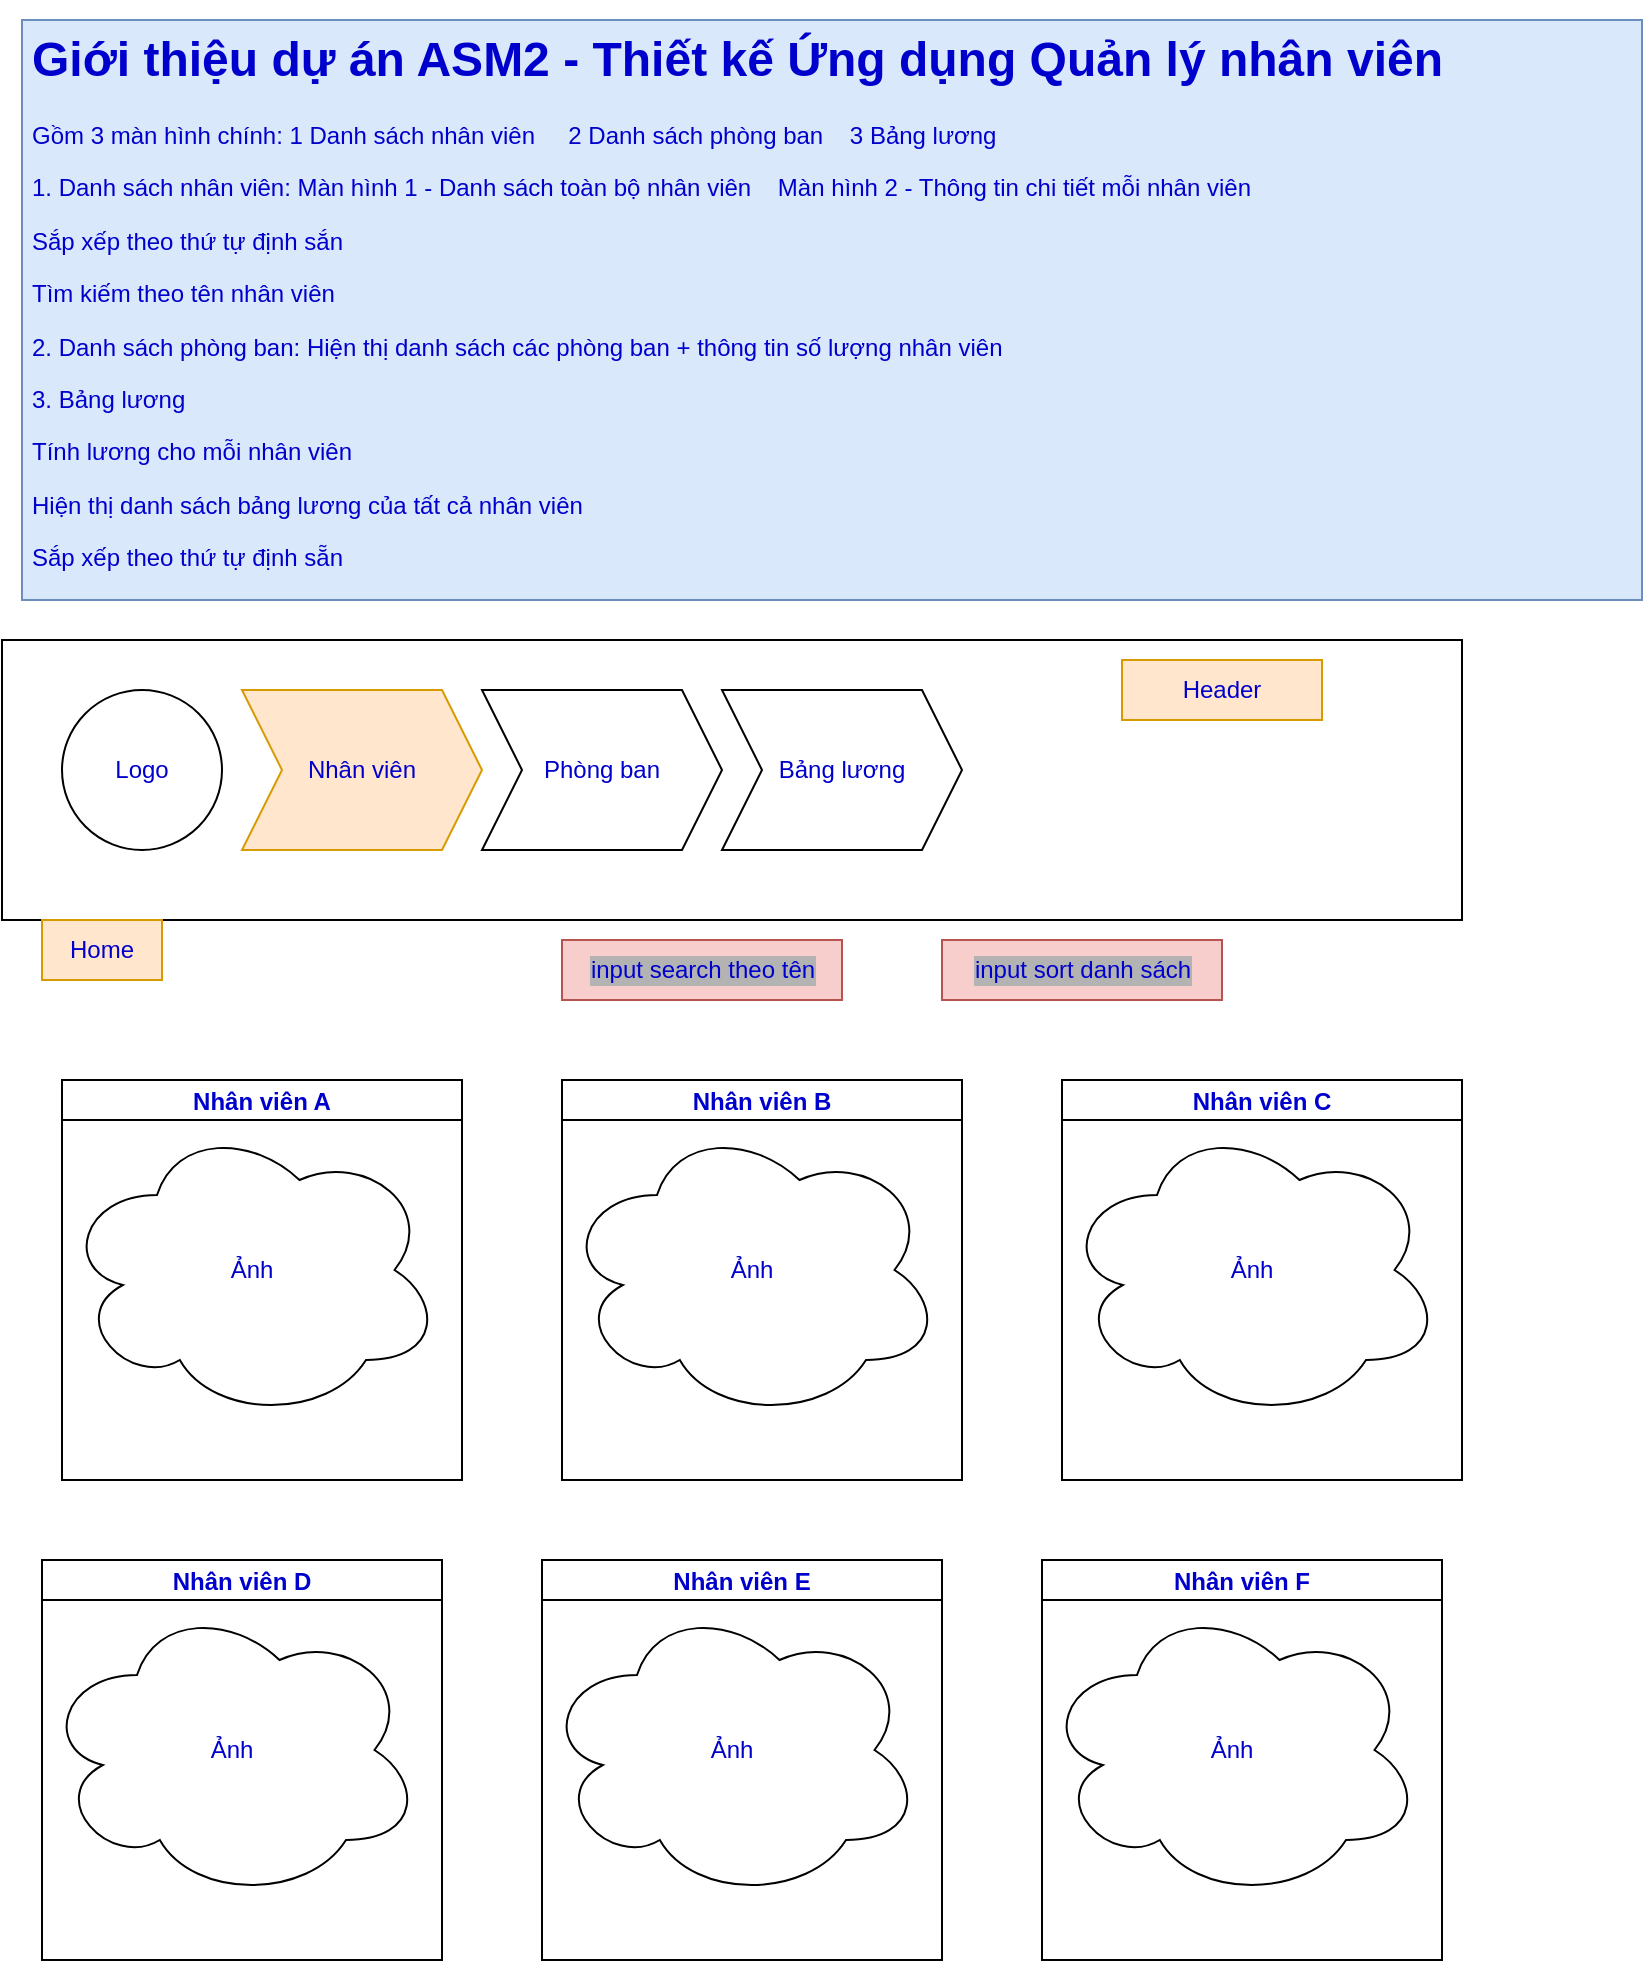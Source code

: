 <mxfile>
    <diagram id="2HHAz49fwHNZxHMtaiDb" name="Trang chủ">
        <mxGraphModel dx="733" dy="1636" grid="1" gridSize="10" guides="1" tooltips="1" connect="1" arrows="1" fold="1" page="1" pageScale="1" pageWidth="827" pageHeight="1169" math="0" shadow="0">
            <root>
                <mxCell id="0"/>
                <mxCell id="1" parent="0"/>
                <mxCell id="2" value="&lt;h1&gt;Giới thiệu dự án ASM2 - Thiết kế Ứng dụng Quản lý nhân viên&lt;/h1&gt;&lt;p&gt;Gồm 3 màn hình chính: 1 Danh sách nhân viên&amp;nbsp; &amp;nbsp; &amp;nbsp;2 Danh sách phòng ban&amp;nbsp; &amp;nbsp; 3 Bảng lương&lt;/p&gt;&lt;p&gt;1. Danh sách nhân viên: Màn hình 1 - Danh sách toàn bộ nhân viên&amp;nbsp; &amp;nbsp; Màn hình 2 - Thông tin chi tiết mỗi nhân viên&lt;/p&gt;&lt;p&gt;Sắp xếp theo thứ tự định sắn&lt;/p&gt;&lt;p&gt;Tìm kiếm theo tên nhân viên&lt;/p&gt;&lt;p&gt;2. Danh sách phòng ban: Hiện thị danh sách các phòng ban + thông tin số lượng nhân viên&lt;/p&gt;&lt;p&gt;3. Bảng lương&lt;/p&gt;&lt;p&gt;Tính lương cho mỗi nhân viên&lt;/p&gt;&lt;p&gt;Hiện thị danh sách bảng lương của tất cả nhân viên&lt;/p&gt;&lt;p&gt;Sắp xếp theo thứ tự định sẵn&lt;/p&gt;&lt;p&gt;&lt;br&gt;&lt;/p&gt;" style="text;html=1;strokeColor=#6c8ebf;fillColor=#dae8fc;spacing=5;spacingTop=-20;whiteSpace=wrap;overflow=hidden;rounded=0;fontColor=#0000CC;" parent="1" vertex="1">
                    <mxGeometry x="40" y="-1080" width="810" height="290" as="geometry"/>
                </mxCell>
                <mxCell id="3" value="" style="rounded=0;whiteSpace=wrap;html=1;fontColor=#0000CC;" parent="1" vertex="1">
                    <mxGeometry x="30" y="-770" width="730" height="140" as="geometry"/>
                </mxCell>
                <mxCell id="4" value="Header" style="text;html=1;strokeColor=#d79b00;fillColor=#ffe6cc;align=center;verticalAlign=middle;whiteSpace=wrap;rounded=0;fontColor=#0000CC;" parent="1" vertex="1">
                    <mxGeometry x="590" y="-760" width="100" height="30" as="geometry"/>
                </mxCell>
                <mxCell id="5" value="Logo" style="ellipse;whiteSpace=wrap;html=1;aspect=fixed;fontColor=#0000CC;" parent="1" vertex="1">
                    <mxGeometry x="60" y="-745" width="80" height="80" as="geometry"/>
                </mxCell>
                <mxCell id="6" value="Nhân viên" style="shape=step;perimeter=stepPerimeter;whiteSpace=wrap;html=1;fixedSize=1;fillColor=#ffe6cc;strokeColor=#d79b00;fontColor=#0000CC;" parent="1" vertex="1">
                    <mxGeometry x="150" y="-745" width="120" height="80" as="geometry"/>
                </mxCell>
                <mxCell id="7" value="Phòng ban" style="shape=step;perimeter=stepPerimeter;whiteSpace=wrap;html=1;fixedSize=1;fontColor=#0000CC;" parent="1" vertex="1">
                    <mxGeometry x="270" y="-745" width="120" height="80" as="geometry"/>
                </mxCell>
                <mxCell id="8" value="Bảng lương" style="shape=step;perimeter=stepPerimeter;whiteSpace=wrap;html=1;fixedSize=1;fontColor=#0000CC;" parent="1" vertex="1">
                    <mxGeometry x="390" y="-745" width="120" height="80" as="geometry"/>
                </mxCell>
                <mxCell id="9" value="Home" style="text;html=1;strokeColor=#d79b00;fillColor=#ffe6cc;align=center;verticalAlign=middle;whiteSpace=wrap;rounded=0;fontColor=#0000CC;" parent="1" vertex="1">
                    <mxGeometry x="50" y="-630" width="60" height="30" as="geometry"/>
                </mxCell>
                <mxCell id="10" value="Nhân viên A" style="swimlane;startSize=20;fontColor=#0000CC;" parent="1" vertex="1">
                    <mxGeometry x="60" y="-550" width="200" height="200" as="geometry"/>
                </mxCell>
                <mxCell id="11" value="Ảnh" style="ellipse;shape=cloud;whiteSpace=wrap;html=1;fontColor=#0000CC;" parent="10" vertex="1">
                    <mxGeometry y="20" width="190" height="150" as="geometry"/>
                </mxCell>
                <mxCell id="12" value="Nhân viên B" style="swimlane;startSize=20;fontColor=#0000CC;" parent="1" vertex="1">
                    <mxGeometry x="310" y="-550" width="200" height="200" as="geometry"/>
                </mxCell>
                <mxCell id="13" value="Ảnh" style="ellipse;shape=cloud;whiteSpace=wrap;html=1;fontColor=#0000CC;" parent="12" vertex="1">
                    <mxGeometry y="20" width="190" height="150" as="geometry"/>
                </mxCell>
                <mxCell id="14" value="Nhân viên C" style="swimlane;startSize=20;fontColor=#0000CC;" parent="1" vertex="1">
                    <mxGeometry x="560" y="-550" width="200" height="200" as="geometry"/>
                </mxCell>
                <mxCell id="15" value="Ảnh" style="ellipse;shape=cloud;whiteSpace=wrap;html=1;fontColor=#0000CC;" parent="14" vertex="1">
                    <mxGeometry y="20" width="190" height="150" as="geometry"/>
                </mxCell>
                <mxCell id="16" value="Nhân viên D" style="swimlane;startSize=20;fontColor=#0000CC;" parent="1" vertex="1">
                    <mxGeometry x="50" y="-310" width="200" height="200" as="geometry"/>
                </mxCell>
                <mxCell id="17" value="Ảnh" style="ellipse;shape=cloud;whiteSpace=wrap;html=1;fontColor=#0000CC;" parent="16" vertex="1">
                    <mxGeometry y="20" width="190" height="150" as="geometry"/>
                </mxCell>
                <mxCell id="18" value="Nhân viên E" style="swimlane;startSize=20;fontColor=#0000CC;" parent="1" vertex="1">
                    <mxGeometry x="300" y="-310" width="200" height="200" as="geometry"/>
                </mxCell>
                <mxCell id="19" value="Ảnh" style="ellipse;shape=cloud;whiteSpace=wrap;html=1;fontColor=#0000CC;" parent="18" vertex="1">
                    <mxGeometry y="20" width="190" height="150" as="geometry"/>
                </mxCell>
                <mxCell id="20" value="Nhân viên F" style="swimlane;startSize=20;fontColor=#0000CC;" parent="1" vertex="1">
                    <mxGeometry x="550" y="-310" width="200" height="200" as="geometry"/>
                </mxCell>
                <mxCell id="21" value="Ảnh" style="ellipse;shape=cloud;whiteSpace=wrap;html=1;fontColor=#0000CC;" parent="20" vertex="1">
                    <mxGeometry y="20" width="190" height="150" as="geometry"/>
                </mxCell>
                <mxCell id="22" value="input search theo tên" style="html=1;labelBackgroundColor=#B3B3B3;fillColor=#f8cecc;strokeColor=#b85450;fontColor=#0000CC;" parent="1" vertex="1">
                    <mxGeometry x="310" y="-620" width="140" height="30" as="geometry"/>
                </mxCell>
                <mxCell id="23" value="input sort danh sách" style="html=1;labelBackgroundColor=#B3B3B3;fillColor=#f8cecc;strokeColor=#b85450;fontColor=#0000CC;" parent="1" vertex="1">
                    <mxGeometry x="500" y="-620" width="140" height="30" as="geometry"/>
                </mxCell>
            </root>
        </mxGraphModel>
    </diagram>
    <diagram id="Ihd7GEmNNU1xVJ5y7hly" name="Nhân viên">
        <mxGraphModel dx="733" dy="1636" grid="1" gridSize="10" guides="1" tooltips="1" connect="1" arrows="1" fold="1" page="1" pageScale="1" pageWidth="827" pageHeight="1169" math="0" shadow="0">
            <root>
                <mxCell id="LXMfkSmJRbZtz2DBA-jM-0"/>
                <mxCell id="LXMfkSmJRbZtz2DBA-jM-1" parent="LXMfkSmJRbZtz2DBA-jM-0"/>
                <mxCell id="LXMfkSmJRbZtz2DBA-jM-2" value="" style="rounded=0;whiteSpace=wrap;html=1;fontColor=#0000CC;" parent="LXMfkSmJRbZtz2DBA-jM-1" vertex="1">
                    <mxGeometry x="30" y="-1080" width="730" height="140" as="geometry"/>
                </mxCell>
                <mxCell id="LXMfkSmJRbZtz2DBA-jM-3" value="Header" style="text;html=1;strokeColor=#d79b00;fillColor=#ffe6cc;align=center;verticalAlign=middle;whiteSpace=wrap;rounded=0;fontColor=#0000CC;" parent="LXMfkSmJRbZtz2DBA-jM-1" vertex="1">
                    <mxGeometry x="590" y="-1070" width="100" height="30" as="geometry"/>
                </mxCell>
                <mxCell id="LXMfkSmJRbZtz2DBA-jM-4" value="Logo" style="ellipse;whiteSpace=wrap;html=1;aspect=fixed;fontColor=#0000CC;" parent="LXMfkSmJRbZtz2DBA-jM-1" vertex="1">
                    <mxGeometry x="60" y="-1055" width="80" height="80" as="geometry"/>
                </mxCell>
                <mxCell id="LXMfkSmJRbZtz2DBA-jM-5" value="Nhân viên" style="shape=step;perimeter=stepPerimeter;whiteSpace=wrap;html=1;fixedSize=1;fillColor=#ffe6cc;strokeColor=#d79b00;fontColor=#0000CC;" parent="LXMfkSmJRbZtz2DBA-jM-1" vertex="1">
                    <mxGeometry x="150" y="-1055" width="120" height="80" as="geometry"/>
                </mxCell>
                <mxCell id="LXMfkSmJRbZtz2DBA-jM-6" value="Phòng ban" style="shape=step;perimeter=stepPerimeter;whiteSpace=wrap;html=1;fixedSize=1;fontColor=#0000CC;" parent="LXMfkSmJRbZtz2DBA-jM-1" vertex="1">
                    <mxGeometry x="270" y="-1055" width="120" height="80" as="geometry"/>
                </mxCell>
                <mxCell id="LXMfkSmJRbZtz2DBA-jM-7" value="Bảng lương" style="shape=step;perimeter=stepPerimeter;whiteSpace=wrap;html=1;fixedSize=1;fontColor=#0000CC;" parent="LXMfkSmJRbZtz2DBA-jM-1" vertex="1">
                    <mxGeometry x="390" y="-1055" width="120" height="80" as="geometry"/>
                </mxCell>
                <mxCell id="LXMfkSmJRbZtz2DBA-jM-8" value="Nhân viên" style="text;html=1;align=center;verticalAlign=middle;whiteSpace=wrap;rounded=0;fontColor=#0000CC;" parent="LXMfkSmJRbZtz2DBA-jM-1" vertex="1">
                    <mxGeometry x="40" y="-930" width="90" height="40" as="geometry"/>
                </mxCell>
                <mxCell id="LXMfkSmJRbZtz2DBA-jM-9" value="Nhân viên A" style="shape=step;perimeter=stepPerimeter;whiteSpace=wrap;html=1;fixedSize=1;fillColor=#ffe6cc;strokeColor=#d79b00;fontColor=#0000CC;" parent="LXMfkSmJRbZtz2DBA-jM-1" vertex="1">
                    <mxGeometry x="140" y="-930" width="160" height="40" as="geometry"/>
                </mxCell>
                <mxCell id="LXMfkSmJRbZtz2DBA-jM-10" value="Nhân viên A" style="swimlane;startSize=20;fontColor=#0000CC;" parent="LXMfkSmJRbZtz2DBA-jM-1" vertex="1">
                    <mxGeometry x="40" y="-840" width="200" height="200" as="geometry"/>
                </mxCell>
                <mxCell id="LXMfkSmJRbZtz2DBA-jM-11" value="Ảnh" style="ellipse;shape=cloud;whiteSpace=wrap;html=1;" parent="LXMfkSmJRbZtz2DBA-jM-10" vertex="1">
                    <mxGeometry y="20" width="190" height="150" as="geometry"/>
                </mxCell>
                <mxCell id="LXMfkSmJRbZtz2DBA-jM-12" value="onClick" style="html=1;shadow=0;dashed=0;align=center;verticalAlign=middle;shape=mxgraph.arrows2.arrow;dy=0.6;dx=40;notch=0;fillColor=#ffe6cc;strokeColor=#d79b00;fontColor=#0000CC;" parent="LXMfkSmJRbZtz2DBA-jM-1" vertex="1">
                    <mxGeometry x="255" y="-785" width="150" height="90" as="geometry"/>
                </mxCell>
                <mxCell id="LXMfkSmJRbZtz2DBA-jM-13" value="Nhân viên A" style="swimlane;fontStyle=0;childLayout=stackLayout;horizontal=1;startSize=30;horizontalStack=0;resizeParent=1;resizeParentMax=0;resizeLast=0;collapsible=1;marginBottom=0;fillColor=#ffe6cc;strokeColor=#d79b00;fontColor=#0000CC;" parent="LXMfkSmJRbZtz2DBA-jM-1" vertex="1">
                    <mxGeometry x="440" y="-815" width="280" height="150" as="geometry"/>
                </mxCell>
                <mxCell id="LXMfkSmJRbZtz2DBA-jM-14" value="Item 1" style="text;strokeColor=none;fillColor=none;align=left;verticalAlign=middle;spacingLeft=4;spacingRight=4;overflow=hidden;points=[[0,0.5],[1,0.5]];portConstraint=eastwest;rotatable=0;" parent="LXMfkSmJRbZtz2DBA-jM-13" vertex="1">
                    <mxGeometry y="30" width="280" height="30" as="geometry"/>
                </mxCell>
                <mxCell id="LXMfkSmJRbZtz2DBA-jM-15" value="Item 2" style="text;strokeColor=none;fillColor=none;align=left;verticalAlign=middle;spacingLeft=4;spacingRight=4;overflow=hidden;points=[[0,0.5],[1,0.5]];portConstraint=eastwest;rotatable=0;" parent="LXMfkSmJRbZtz2DBA-jM-13" vertex="1">
                    <mxGeometry y="60" width="280" height="30" as="geometry"/>
                </mxCell>
                <mxCell id="LXMfkSmJRbZtz2DBA-jM-16" value="Item 3" style="text;strokeColor=none;fillColor=none;align=left;verticalAlign=middle;spacingLeft=4;spacingRight=4;overflow=hidden;points=[[0,0.5],[1,0.5]];portConstraint=eastwest;rotatable=0;" parent="LXMfkSmJRbZtz2DBA-jM-13" vertex="1">
                    <mxGeometry y="90" width="280" height="60" as="geometry"/>
                </mxCell>
            </root>
        </mxGraphModel>
    </diagram>
    <diagram id="SsqsBENrBKguwVa4rEiA" name="Phòng ban">
        <mxGraphModel dx="733" dy="1636" grid="1" gridSize="10" guides="1" tooltips="1" connect="1" arrows="1" fold="1" page="1" pageScale="1" pageWidth="827" pageHeight="1169" math="0" shadow="0">
            <root>
                <mxCell id="QHIGFNHdSVnQg9VRuQt9-0"/>
                <mxCell id="QHIGFNHdSVnQg9VRuQt9-1" parent="QHIGFNHdSVnQg9VRuQt9-0"/>
                <mxCell id="QHIGFNHdSVnQg9VRuQt9-17" value="" style="rounded=0;whiteSpace=wrap;html=1;fontColor=#0000CC;" parent="QHIGFNHdSVnQg9VRuQt9-1" vertex="1">
                    <mxGeometry x="30" y="-1080" width="730" height="140" as="geometry"/>
                </mxCell>
                <mxCell id="QHIGFNHdSVnQg9VRuQt9-18" value="Header" style="text;html=1;strokeColor=#d79b00;fillColor=#ffe6cc;align=center;verticalAlign=middle;whiteSpace=wrap;rounded=0;fontColor=#0000CC;" parent="QHIGFNHdSVnQg9VRuQt9-1" vertex="1">
                    <mxGeometry x="590" y="-1070" width="100" height="30" as="geometry"/>
                </mxCell>
                <mxCell id="QHIGFNHdSVnQg9VRuQt9-19" value="Logo" style="ellipse;whiteSpace=wrap;html=1;aspect=fixed;fontColor=#0000CC;" parent="QHIGFNHdSVnQg9VRuQt9-1" vertex="1">
                    <mxGeometry x="60" y="-1055" width="80" height="80" as="geometry"/>
                </mxCell>
                <mxCell id="QHIGFNHdSVnQg9VRuQt9-20" value="Nhân viên" style="shape=step;perimeter=stepPerimeter;whiteSpace=wrap;html=1;fixedSize=1;fontColor=#0000CC;" parent="QHIGFNHdSVnQg9VRuQt9-1" vertex="1">
                    <mxGeometry x="150" y="-1055" width="120" height="80" as="geometry"/>
                </mxCell>
                <mxCell id="QHIGFNHdSVnQg9VRuQt9-21" value="Phòng ban" style="shape=step;perimeter=stepPerimeter;whiteSpace=wrap;html=1;fixedSize=1;fillColor=#ffe6cc;strokeColor=#d79b00;fontColor=#0000CC;" parent="QHIGFNHdSVnQg9VRuQt9-1" vertex="1">
                    <mxGeometry x="270" y="-1055" width="120" height="80" as="geometry"/>
                </mxCell>
                <mxCell id="QHIGFNHdSVnQg9VRuQt9-22" value="Bảng lương" style="shape=step;perimeter=stepPerimeter;whiteSpace=wrap;html=1;fixedSize=1;fontColor=#0000CC;" parent="QHIGFNHdSVnQg9VRuQt9-1" vertex="1">
                    <mxGeometry x="390" y="-1055" width="120" height="80" as="geometry"/>
                </mxCell>
                <mxCell id="QHIGFNHdSVnQg9VRuQt9-23" value="Phòng ban" style="text;html=1;align=center;verticalAlign=middle;whiteSpace=wrap;rounded=0;fillColor=#ffe6cc;strokeColor=#d79b00;fontColor=#0000CC;" parent="QHIGFNHdSVnQg9VRuQt9-1" vertex="1">
                    <mxGeometry x="40" y="-930" width="90" height="40" as="geometry"/>
                </mxCell>
                <mxCell id="QHIGFNHdSVnQg9VRuQt9-24" value="Phòng 1" style="html=1;fontColor=#0000CC;" parent="QHIGFNHdSVnQg9VRuQt9-1" vertex="1">
                    <mxGeometry x="50" y="-870" width="110" height="50" as="geometry"/>
                </mxCell>
                <mxCell id="QHIGFNHdSVnQg9VRuQt9-25" value="Phòng 2" style="html=1;fontColor=#0000CC;" parent="QHIGFNHdSVnQg9VRuQt9-1" vertex="1">
                    <mxGeometry x="220" y="-870" width="110" height="50" as="geometry"/>
                </mxCell>
                <mxCell id="QHIGFNHdSVnQg9VRuQt9-26" value="Phòng 3" style="html=1;fontColor=#0000CC;" parent="QHIGFNHdSVnQg9VRuQt9-1" vertex="1">
                    <mxGeometry x="395" y="-870" width="110" height="50" as="geometry"/>
                </mxCell>
                <mxCell id="QHIGFNHdSVnQg9VRuQt9-27" value="Phòng 4" style="html=1;fontColor=#0000CC;" parent="QHIGFNHdSVnQg9VRuQt9-1" vertex="1">
                    <mxGeometry x="50" y="-770" width="110" height="50" as="geometry"/>
                </mxCell>
                <mxCell id="QHIGFNHdSVnQg9VRuQt9-28" value="Phòng 5" style="html=1;fontColor=#0000CC;" parent="QHIGFNHdSVnQg9VRuQt9-1" vertex="1">
                    <mxGeometry x="220" y="-770" width="110" height="50" as="geometry"/>
                </mxCell>
                <mxCell id="QHIGFNHdSVnQg9VRuQt9-29" value="Phòng 6" style="html=1;fontColor=#0000CC;" parent="QHIGFNHdSVnQg9VRuQt9-1" vertex="1">
                    <mxGeometry x="395" y="-770" width="110" height="50" as="geometry"/>
                </mxCell>
            </root>
        </mxGraphModel>
    </diagram>
    <diagram id="pCBmEYhSDOLAGtYqILRu" name="Bảng lương">
        <mxGraphModel dx="733" dy="1636" grid="1" gridSize="10" guides="1" tooltips="1" connect="1" arrows="1" fold="1" page="1" pageScale="1" pageWidth="827" pageHeight="1169" math="0" shadow="0">
            <root>
                <mxCell id="gNOep4MkbeEijUAMNWeK-0"/>
                <mxCell id="gNOep4MkbeEijUAMNWeK-1" parent="gNOep4MkbeEijUAMNWeK-0"/>
                <mxCell id="gNOep4MkbeEijUAMNWeK-2" value="" style="rounded=0;whiteSpace=wrap;html=1;fontColor=#0000CC;" parent="gNOep4MkbeEijUAMNWeK-1" vertex="1">
                    <mxGeometry x="30" y="-1080" width="730" height="140" as="geometry"/>
                </mxCell>
                <mxCell id="gNOep4MkbeEijUAMNWeK-3" value="Header" style="text;html=1;strokeColor=#d79b00;fillColor=#ffe6cc;align=center;verticalAlign=middle;whiteSpace=wrap;rounded=0;fontColor=#0000CC;" parent="gNOep4MkbeEijUAMNWeK-1" vertex="1">
                    <mxGeometry x="590" y="-1070" width="100" height="30" as="geometry"/>
                </mxCell>
                <mxCell id="gNOep4MkbeEijUAMNWeK-4" value="Logo" style="ellipse;whiteSpace=wrap;html=1;aspect=fixed;fontColor=#0000CC;" parent="gNOep4MkbeEijUAMNWeK-1" vertex="1">
                    <mxGeometry x="60" y="-1055" width="80" height="80" as="geometry"/>
                </mxCell>
                <mxCell id="gNOep4MkbeEijUAMNWeK-5" value="Nhân viên" style="shape=step;perimeter=stepPerimeter;whiteSpace=wrap;html=1;fixedSize=1;fontColor=#0000CC;" parent="gNOep4MkbeEijUAMNWeK-1" vertex="1">
                    <mxGeometry x="150" y="-1055" width="120" height="80" as="geometry"/>
                </mxCell>
                <mxCell id="gNOep4MkbeEijUAMNWeK-6" value="Phòng ban" style="shape=step;perimeter=stepPerimeter;whiteSpace=wrap;html=1;fixedSize=1;fontColor=#0000CC;" parent="gNOep4MkbeEijUAMNWeK-1" vertex="1">
                    <mxGeometry x="270" y="-1055" width="120" height="80" as="geometry"/>
                </mxCell>
                <mxCell id="gNOep4MkbeEijUAMNWeK-7" value="Bảng lương" style="shape=step;perimeter=stepPerimeter;whiteSpace=wrap;html=1;fixedSize=1;fillColor=#ffe6cc;strokeColor=#d79b00;fontColor=#0000CC;" parent="gNOep4MkbeEijUAMNWeK-1" vertex="1">
                    <mxGeometry x="390" y="-1055" width="120" height="80" as="geometry"/>
                </mxCell>
                <mxCell id="gNOep4MkbeEijUAMNWeK-8" value="Bảng lương" style="text;html=1;align=center;verticalAlign=middle;whiteSpace=wrap;rounded=0;fillColor=#ffe6cc;strokeColor=#d79b00;fontColor=#0000CC;" parent="gNOep4MkbeEijUAMNWeK-1" vertex="1">
                    <mxGeometry x="40" y="-930" width="90" height="40" as="geometry"/>
                </mxCell>
                <mxCell id="gNOep4MkbeEijUAMNWeK-9" value="Nhân viên A" style="swimlane;childLayout=stackLayout;horizontal=1;startSize=30;horizontalStack=0;rounded=1;fontSize=14;fontStyle=0;strokeWidth=2;resizeParent=0;resizeLast=1;shadow=0;dashed=0;align=center;fontColor=#0000CC;" parent="gNOep4MkbeEijUAMNWeK-1" vertex="1">
                    <mxGeometry x="50" y="-860" width="160" height="120" as="geometry"/>
                </mxCell>
                <mxCell id="gNOep4MkbeEijUAMNWeK-10" value="+Attribute1&#10;+Attribute2&#10;+Attribute3&#10;&#10;LƯƠNG xxxxxxxx" style="align=left;strokeColor=none;fillColor=none;spacingLeft=4;fontSize=12;verticalAlign=top;resizable=0;rotatable=0;part=1;fontColor=#FF0000;" parent="gNOep4MkbeEijUAMNWeK-9" vertex="1">
                    <mxGeometry y="30" width="160" height="90" as="geometry"/>
                </mxCell>
                <mxCell id="gNOep4MkbeEijUAMNWeK-11" value="Nhân viên B" style="swimlane;childLayout=stackLayout;horizontal=1;startSize=30;horizontalStack=0;rounded=1;fontSize=14;fontStyle=0;strokeWidth=2;resizeParent=0;resizeLast=1;shadow=0;dashed=0;align=center;fontColor=#0000CC;" parent="gNOep4MkbeEijUAMNWeK-1" vertex="1">
                    <mxGeometry x="290" y="-860" width="160" height="120" as="geometry"/>
                </mxCell>
                <mxCell id="gNOep4MkbeEijUAMNWeK-12" value="+Attribute1&#10;+Attribute2&#10;+Attribute3&#10;&#10;LƯƠNG xxxxxxxx" style="align=left;strokeColor=none;fillColor=none;spacingLeft=4;fontSize=12;verticalAlign=top;resizable=0;rotatable=0;part=1;fontColor=#FF0000;" parent="gNOep4MkbeEijUAMNWeK-11" vertex="1">
                    <mxGeometry y="30" width="160" height="90" as="geometry"/>
                </mxCell>
                <mxCell id="gNOep4MkbeEijUAMNWeK-13" value="Nhân viên C" style="swimlane;childLayout=stackLayout;horizontal=1;startSize=30;horizontalStack=0;rounded=1;fontSize=14;fontStyle=0;strokeWidth=2;resizeParent=0;resizeLast=1;shadow=0;dashed=0;align=center;fontColor=#0000CC;" parent="gNOep4MkbeEijUAMNWeK-1" vertex="1">
                    <mxGeometry x="520" y="-860" width="160" height="120" as="geometry"/>
                </mxCell>
                <mxCell id="gNOep4MkbeEijUAMNWeK-14" value="+Attribute1&#10;+Attribute2&#10;+Attribute3&#10;&#10;LƯƠNG xxxxxxxx" style="align=left;strokeColor=none;fillColor=none;spacingLeft=4;fontSize=12;verticalAlign=top;resizable=0;rotatable=0;part=1;fontColor=#FF0000;" parent="gNOep4MkbeEijUAMNWeK-13" vertex="1">
                    <mxGeometry y="30" width="160" height="90" as="geometry"/>
                </mxCell>
                <mxCell id="gNOep4MkbeEijUAMNWeK-15" value="Nhân viên D" style="swimlane;childLayout=stackLayout;horizontal=1;startSize=30;horizontalStack=0;rounded=1;fontSize=14;fontStyle=0;strokeWidth=2;resizeParent=0;resizeLast=1;shadow=0;dashed=0;align=center;fontColor=#0000CC;" parent="gNOep4MkbeEijUAMNWeK-1" vertex="1">
                    <mxGeometry x="55" y="-700" width="160" height="120" as="geometry"/>
                </mxCell>
                <mxCell id="gNOep4MkbeEijUAMNWeK-16" value="+Attribute1&#10;+Attribute2&#10;+Attribute3&#10;&#10;LƯƠNG xxxxxxxx" style="align=left;strokeColor=none;fillColor=none;spacingLeft=4;fontSize=12;verticalAlign=top;resizable=0;rotatable=0;part=1;fontColor=#FF0000;" parent="gNOep4MkbeEijUAMNWeK-15" vertex="1">
                    <mxGeometry y="30" width="160" height="90" as="geometry"/>
                </mxCell>
                <mxCell id="gNOep4MkbeEijUAMNWeK-17" value="Nhân viên E" style="swimlane;childLayout=stackLayout;horizontal=1;startSize=30;horizontalStack=0;rounded=1;fontSize=14;fontStyle=0;strokeWidth=2;resizeParent=0;resizeLast=1;shadow=0;dashed=0;align=center;fontColor=#0000CC;" parent="gNOep4MkbeEijUAMNWeK-1" vertex="1">
                    <mxGeometry x="295" y="-700" width="160" height="120" as="geometry"/>
                </mxCell>
                <mxCell id="gNOep4MkbeEijUAMNWeK-18" value="+Attribute1&#10;+Attribute2&#10;+Attribute3&#10;&#10;LƯƠNG xxxxxxxx" style="align=left;strokeColor=none;fillColor=none;spacingLeft=4;fontSize=12;verticalAlign=top;resizable=0;rotatable=0;part=1;fontColor=#FF0000;" parent="gNOep4MkbeEijUAMNWeK-17" vertex="1">
                    <mxGeometry y="30" width="160" height="90" as="geometry"/>
                </mxCell>
                <mxCell id="gNOep4MkbeEijUAMNWeK-19" value="Nhân viên F" style="swimlane;childLayout=stackLayout;horizontal=1;startSize=30;horizontalStack=0;rounded=1;fontSize=14;fontStyle=0;strokeWidth=2;resizeParent=0;resizeLast=1;shadow=0;dashed=0;align=center;fontColor=#0000CC;" parent="gNOep4MkbeEijUAMNWeK-1" vertex="1">
                    <mxGeometry x="525" y="-700" width="160" height="120" as="geometry"/>
                </mxCell>
                <mxCell id="gNOep4MkbeEijUAMNWeK-20" value="+Attribute1&#10;+Attribute2&#10;+Attribute3&#10;&#10;LƯƠNG xxxxxxxx" style="align=left;strokeColor=none;fillColor=none;spacingLeft=4;fontSize=12;verticalAlign=top;resizable=0;rotatable=0;part=1;fontColor=#FF0000;" parent="gNOep4MkbeEijUAMNWeK-19" vertex="1">
                    <mxGeometry y="30" width="160" height="90" as="geometry"/>
                </mxCell>
                <mxCell id="gNOep4MkbeEijUAMNWeK-21" value="Sort theo tên, id...." style="shape=module;align=left;spacingLeft=20;align=center;verticalAlign=top;labelBackgroundColor=#B3B3B3;fontColor=#0000CC;" parent="gNOep4MkbeEijUAMNWeK-1" vertex="1">
                    <mxGeometry x="625" y="-930" width="135" height="45" as="geometry"/>
                </mxCell>
            </root>
        </mxGraphModel>
    </diagram>
</mxfile>